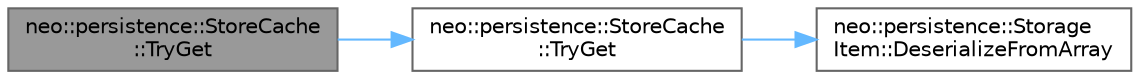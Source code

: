 digraph "neo::persistence::StoreCache::TryGet"
{
 // LATEX_PDF_SIZE
  bgcolor="transparent";
  edge [fontname=Helvetica,fontsize=10,labelfontname=Helvetica,labelfontsize=10];
  node [fontname=Helvetica,fontsize=10,shape=box,height=0.2,width=0.4];
  rankdir="LR";
  Node1 [id="Node000001",label="neo::persistence::StoreCache\l::TryGet",height=0.2,width=0.4,color="gray40", fillcolor="grey60", style="filled", fontcolor="black",tooltip="Tries to get a storage item with output parameter."];
  Node1 -> Node2 [id="edge3_Node000001_Node000002",color="steelblue1",style="solid",tooltip=" "];
  Node2 [id="Node000002",label="neo::persistence::StoreCache\l::TryGet",height=0.2,width=0.4,color="grey40", fillcolor="white", style="filled",URL="$classneo_1_1persistence_1_1_store_cache.html#abfbf82eb882049a5024a18686e403465",tooltip="Tries to get a storage item from the cache."];
  Node2 -> Node3 [id="edge4_Node000002_Node000003",color="steelblue1",style="solid",tooltip=" "];
  Node3 [id="Node000003",label="neo::persistence::Storage\lItem::DeserializeFromArray",height=0.2,width=0.4,color="grey40", fillcolor="white", style="filled",URL="$classneo_1_1persistence_1_1_storage_item.html#a1a5926ee88f478760e25e2d7a22338e5",tooltip="Deserializes from a byte array."];
}
